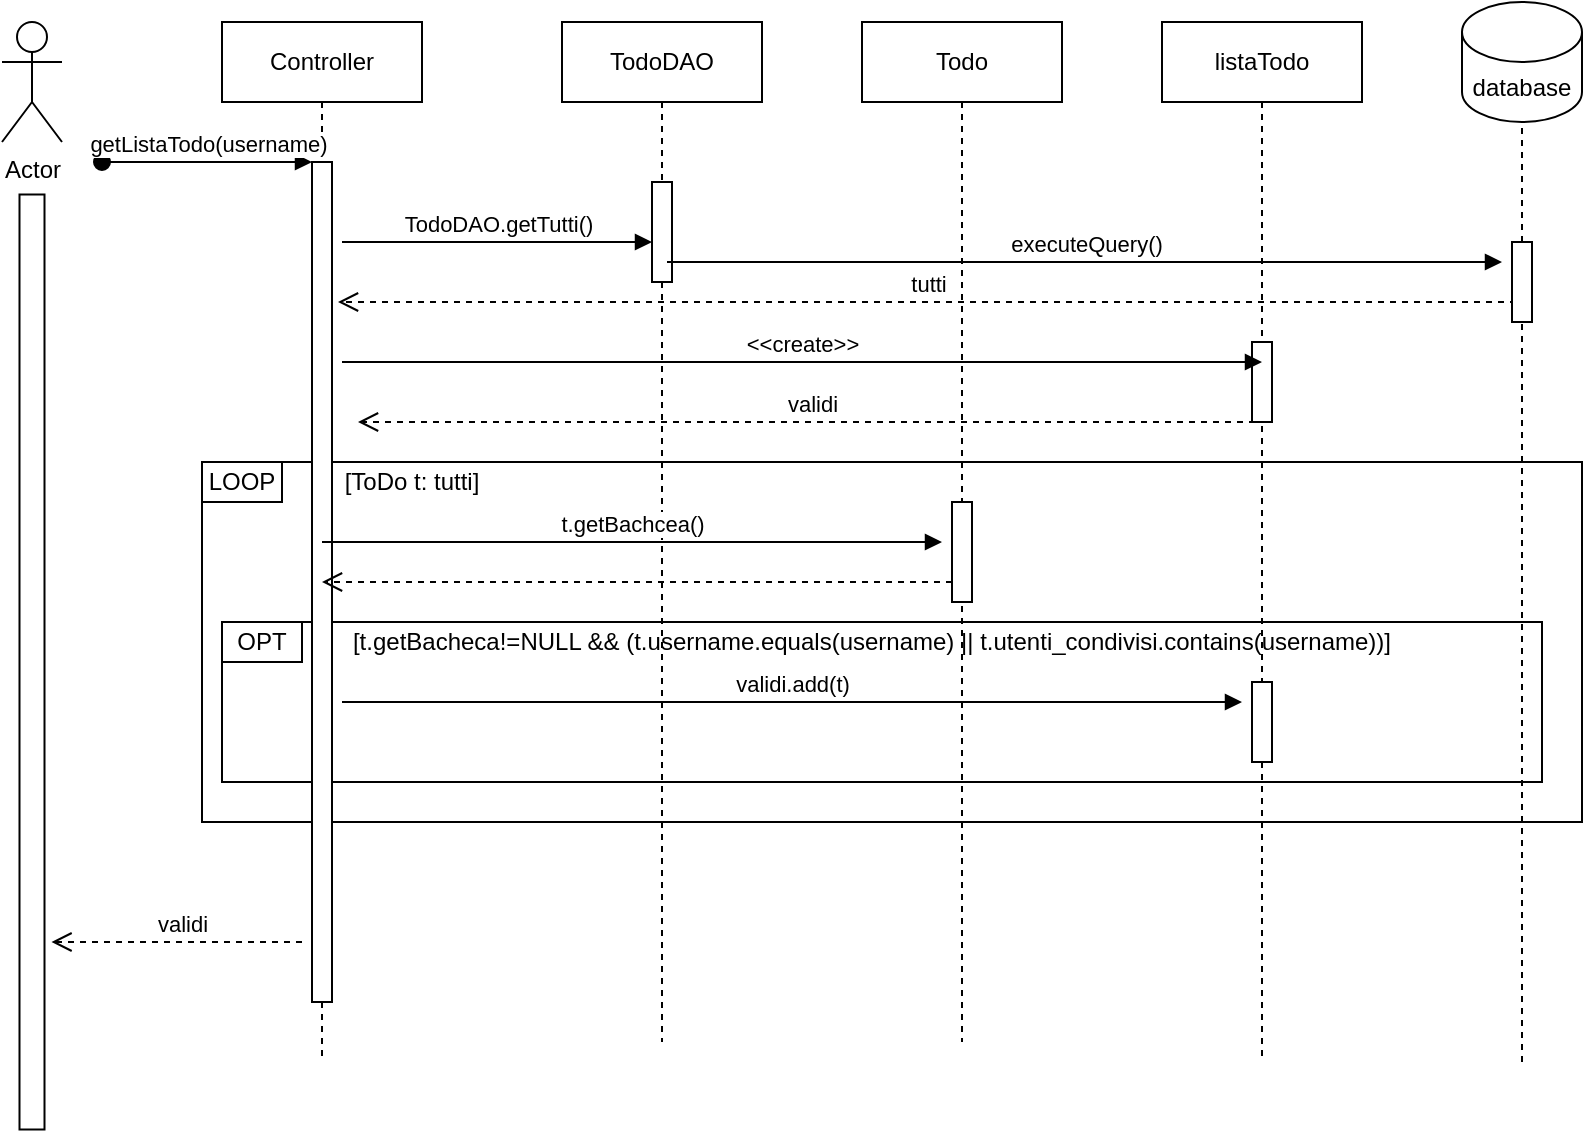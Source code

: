 <mxfile version="27.2.0">
  <diagram name="Page-1" id="2YBvvXClWsGukQMizWep">
    <mxGraphModel dx="872" dy="473" grid="1" gridSize="10" guides="1" tooltips="1" connect="1" arrows="1" fold="1" page="1" pageScale="1" pageWidth="850" pageHeight="1100" math="0" shadow="0">
      <root>
        <mxCell id="0" />
        <mxCell id="1" parent="0" />
        <mxCell id="xf7cm_Xxq8cVPN92eeLL-13" value="" style="rounded=0;whiteSpace=wrap;html=1;" parent="1" vertex="1">
          <mxGeometry x="130" y="260" width="690" height="180" as="geometry" />
        </mxCell>
        <mxCell id="xf7cm_Xxq8cVPN92eeLL-18" value="" style="rounded=0;whiteSpace=wrap;html=1;" parent="1" vertex="1">
          <mxGeometry x="140" y="340" width="660" height="80" as="geometry" />
        </mxCell>
        <mxCell id="aM9ryv3xv72pqoxQDRHE-1" value="Controller" style="shape=umlLifeline;perimeter=lifelinePerimeter;whiteSpace=wrap;html=1;container=0;dropTarget=0;collapsible=0;recursiveResize=0;outlineConnect=0;portConstraint=eastwest;newEdgeStyle={&quot;edgeStyle&quot;:&quot;elbowEdgeStyle&quot;,&quot;elbow&quot;:&quot;vertical&quot;,&quot;curved&quot;:0,&quot;rounded&quot;:0};" parent="1" vertex="1">
          <mxGeometry x="140" y="40" width="100" height="520" as="geometry" />
        </mxCell>
        <mxCell id="aM9ryv3xv72pqoxQDRHE-2" value="" style="html=1;points=[];perimeter=orthogonalPerimeter;outlineConnect=0;targetShapes=umlLifeline;portConstraint=eastwest;newEdgeStyle={&quot;edgeStyle&quot;:&quot;elbowEdgeStyle&quot;,&quot;elbow&quot;:&quot;vertical&quot;,&quot;curved&quot;:0,&quot;rounded&quot;:0};" parent="aM9ryv3xv72pqoxQDRHE-1" vertex="1">
          <mxGeometry x="45" y="70" width="10" height="420" as="geometry" />
        </mxCell>
        <mxCell id="aM9ryv3xv72pqoxQDRHE-3" value="getListaTodo(username)" style="html=1;verticalAlign=bottom;startArrow=oval;endArrow=block;startSize=8;edgeStyle=elbowEdgeStyle;elbow=vertical;curved=0;rounded=0;" parent="aM9ryv3xv72pqoxQDRHE-1" target="aM9ryv3xv72pqoxQDRHE-2" edge="1">
          <mxGeometry relative="1" as="geometry">
            <mxPoint x="-60" y="70" as="sourcePoint" />
          </mxGeometry>
        </mxCell>
        <mxCell id="aM9ryv3xv72pqoxQDRHE-5" value="TodoDAO" style="shape=umlLifeline;perimeter=lifelinePerimeter;whiteSpace=wrap;html=1;container=0;dropTarget=0;collapsible=0;recursiveResize=0;outlineConnect=0;portConstraint=eastwest;newEdgeStyle={&quot;edgeStyle&quot;:&quot;elbowEdgeStyle&quot;,&quot;elbow&quot;:&quot;vertical&quot;,&quot;curved&quot;:0,&quot;rounded&quot;:0};" parent="1" vertex="1">
          <mxGeometry x="310" y="40" width="100" height="510" as="geometry" />
        </mxCell>
        <mxCell id="aM9ryv3xv72pqoxQDRHE-6" value="" style="html=1;points=[];perimeter=orthogonalPerimeter;outlineConnect=0;targetShapes=umlLifeline;portConstraint=eastwest;newEdgeStyle={&quot;edgeStyle&quot;:&quot;elbowEdgeStyle&quot;,&quot;elbow&quot;:&quot;vertical&quot;,&quot;curved&quot;:0,&quot;rounded&quot;:0};" parent="aM9ryv3xv72pqoxQDRHE-5" vertex="1">
          <mxGeometry x="45" y="80" width="10" height="50" as="geometry" />
        </mxCell>
        <mxCell id="aM9ryv3xv72pqoxQDRHE-7" value="TodoDAO.getTutti()" style="html=1;verticalAlign=bottom;endArrow=block;edgeStyle=elbowEdgeStyle;elbow=horizontal;curved=0;rounded=0;" parent="1" edge="1">
          <mxGeometry relative="1" as="geometry">
            <mxPoint x="200" y="150" as="sourcePoint" />
            <Array as="points" />
            <mxPoint x="355" y="150" as="targetPoint" />
          </mxGeometry>
        </mxCell>
        <mxCell id="xf7cm_Xxq8cVPN92eeLL-1" value="Actor" style="shape=umlActor;verticalLabelPosition=bottom;verticalAlign=top;html=1;outlineConnect=0;" parent="1" vertex="1">
          <mxGeometry x="30" y="40" width="30" height="60" as="geometry" />
        </mxCell>
        <mxCell id="xf7cm_Xxq8cVPN92eeLL-2" value="listaTodo" style="shape=umlLifeline;perimeter=lifelinePerimeter;whiteSpace=wrap;html=1;container=0;dropTarget=0;collapsible=0;recursiveResize=0;outlineConnect=0;portConstraint=eastwest;newEdgeStyle={&quot;edgeStyle&quot;:&quot;elbowEdgeStyle&quot;,&quot;elbow&quot;:&quot;vertical&quot;,&quot;curved&quot;:0,&quot;rounded&quot;:0};" parent="1" vertex="1">
          <mxGeometry x="610" y="40" width="100" height="520" as="geometry" />
        </mxCell>
        <mxCell id="xf7cm_Xxq8cVPN92eeLL-9" value="" style="html=1;points=[];perimeter=orthogonalPerimeter;outlineConnect=0;targetShapes=umlLifeline;portConstraint=eastwest;newEdgeStyle={&quot;edgeStyle&quot;:&quot;elbowEdgeStyle&quot;,&quot;elbow&quot;:&quot;vertical&quot;,&quot;curved&quot;:0,&quot;rounded&quot;:0};" parent="xf7cm_Xxq8cVPN92eeLL-2" vertex="1">
          <mxGeometry x="45" y="160" width="10" height="40" as="geometry" />
        </mxCell>
        <mxCell id="xf7cm_Xxq8cVPN92eeLL-22" value="" style="html=1;points=[];perimeter=orthogonalPerimeter;outlineConnect=0;targetShapes=umlLifeline;portConstraint=eastwest;newEdgeStyle={&quot;edgeStyle&quot;:&quot;elbowEdgeStyle&quot;,&quot;elbow&quot;:&quot;vertical&quot;,&quot;curved&quot;:0,&quot;rounded&quot;:0};" parent="xf7cm_Xxq8cVPN92eeLL-2" vertex="1">
          <mxGeometry x="45" y="330" width="10" height="40" as="geometry" />
        </mxCell>
        <mxCell id="xf7cm_Xxq8cVPN92eeLL-4" value="Todo" style="shape=umlLifeline;perimeter=lifelinePerimeter;whiteSpace=wrap;html=1;container=0;dropTarget=0;collapsible=0;recursiveResize=0;outlineConnect=0;portConstraint=eastwest;newEdgeStyle={&quot;edgeStyle&quot;:&quot;elbowEdgeStyle&quot;,&quot;elbow&quot;:&quot;vertical&quot;,&quot;curved&quot;:0,&quot;rounded&quot;:0};" parent="1" vertex="1">
          <mxGeometry x="460" y="40" width="100" height="510" as="geometry" />
        </mxCell>
        <mxCell id="xf7cm_Xxq8cVPN92eeLL-5" value="" style="html=1;points=[];perimeter=orthogonalPerimeter;outlineConnect=0;targetShapes=umlLifeline;portConstraint=eastwest;newEdgeStyle={&quot;edgeStyle&quot;:&quot;elbowEdgeStyle&quot;,&quot;elbow&quot;:&quot;vertical&quot;,&quot;curved&quot;:0,&quot;rounded&quot;:0};" parent="xf7cm_Xxq8cVPN92eeLL-4" vertex="1">
          <mxGeometry x="45" y="240" width="10" height="50" as="geometry" />
        </mxCell>
        <mxCell id="xf7cm_Xxq8cVPN92eeLL-7" value="tutti" style="html=1;verticalAlign=bottom;endArrow=open;dashed=1;endSize=8;edgeStyle=elbowEdgeStyle;elbow=vertical;curved=0;rounded=0;" parent="1" edge="1">
          <mxGeometry relative="1" as="geometry">
            <mxPoint x="198" y="180" as="targetPoint" />
            <Array as="points">
              <mxPoint x="323" y="180" />
              <mxPoint x="193" y="170" />
            </Array>
            <mxPoint x="787" y="180" as="sourcePoint" />
          </mxGeometry>
        </mxCell>
        <mxCell id="xf7cm_Xxq8cVPN92eeLL-11" value="&amp;lt;&amp;lt;create&amp;gt;&amp;gt;" style="html=1;verticalAlign=bottom;endArrow=block;edgeStyle=elbowEdgeStyle;elbow=horizontal;curved=0;rounded=0;entryX=0.5;entryY=0.25;entryDx=0;entryDy=0;entryPerimeter=0;" parent="1" target="xf7cm_Xxq8cVPN92eeLL-9" edge="1">
          <mxGeometry relative="1" as="geometry">
            <mxPoint x="200" y="210" as="sourcePoint" />
            <Array as="points" />
            <mxPoint x="365" y="210" as="targetPoint" />
          </mxGeometry>
        </mxCell>
        <mxCell id="xf7cm_Xxq8cVPN92eeLL-12" value="validi" style="html=1;verticalAlign=bottom;endArrow=open;dashed=1;endSize=8;edgeStyle=elbowEdgeStyle;elbow=vertical;curved=0;rounded=0;" parent="1" edge="1">
          <mxGeometry x="-0.042" relative="1" as="geometry">
            <mxPoint x="54.75" y="500" as="targetPoint" />
            <Array as="points">
              <mxPoint x="179.75" y="500" />
              <mxPoint x="49.75" y="490" />
            </Array>
            <mxPoint x="180" y="500" as="sourcePoint" />
            <mxPoint as="offset" />
          </mxGeometry>
        </mxCell>
        <mxCell id="xf7cm_Xxq8cVPN92eeLL-14" value="LOOP" style="rounded=0;whiteSpace=wrap;html=1;" parent="1" vertex="1">
          <mxGeometry x="130" y="260" width="40" height="20" as="geometry" />
        </mxCell>
        <mxCell id="xf7cm_Xxq8cVPN92eeLL-15" value="[ToDo t: tutti]" style="text;html=1;align=center;verticalAlign=middle;whiteSpace=wrap;rounded=0;" parent="1" vertex="1">
          <mxGeometry x="200" y="260" width="70" height="20" as="geometry" />
        </mxCell>
        <mxCell id="xf7cm_Xxq8cVPN92eeLL-16" value="t.getBachcea()" style="html=1;verticalAlign=bottom;endArrow=block;edgeStyle=elbowEdgeStyle;elbow=horizontal;curved=0;rounded=0;" parent="1" edge="1">
          <mxGeometry relative="1" as="geometry">
            <mxPoint x="190" y="300" as="sourcePoint" />
            <Array as="points" />
            <mxPoint x="500" y="300" as="targetPoint" />
          </mxGeometry>
        </mxCell>
        <mxCell id="xf7cm_Xxq8cVPN92eeLL-17" value="" style="html=1;verticalAlign=bottom;endArrow=open;dashed=1;endSize=8;edgeStyle=elbowEdgeStyle;elbow=vertical;curved=0;rounded=0;" parent="1" source="xf7cm_Xxq8cVPN92eeLL-5" edge="1">
          <mxGeometry relative="1" as="geometry">
            <mxPoint x="190" y="320" as="targetPoint" />
            <Array as="points">
              <mxPoint x="315" y="320" />
              <mxPoint x="185" y="310" />
            </Array>
            <mxPoint x="644.5" y="320" as="sourcePoint" />
          </mxGeometry>
        </mxCell>
        <mxCell id="xf7cm_Xxq8cVPN92eeLL-19" value="OPT" style="rounded=0;whiteSpace=wrap;html=1;" parent="1" vertex="1">
          <mxGeometry x="140" y="340" width="40" height="20" as="geometry" />
        </mxCell>
        <mxCell id="xf7cm_Xxq8cVPN92eeLL-21" value="[t.getBacheca!=NULL &amp;amp;&amp;amp; (t.username.equals(username) || t.utenti_condivisi.contains(username))]" style="text;html=1;align=center;verticalAlign=middle;whiteSpace=wrap;rounded=0;" parent="1" vertex="1">
          <mxGeometry x="200" y="335" width="530" height="30" as="geometry" />
        </mxCell>
        <mxCell id="xf7cm_Xxq8cVPN92eeLL-23" value="validi.add(t)" style="html=1;verticalAlign=bottom;endArrow=block;edgeStyle=elbowEdgeStyle;elbow=horizontal;curved=0;rounded=0;entryX=0.5;entryY=0.25;entryDx=0;entryDy=0;entryPerimeter=0;" parent="1" edge="1">
          <mxGeometry relative="1" as="geometry">
            <mxPoint x="200" y="380" as="sourcePoint" />
            <Array as="points" />
            <mxPoint x="650" y="380" as="targetPoint" />
          </mxGeometry>
        </mxCell>
        <mxCell id="xf7cm_Xxq8cVPN92eeLL-24" value="" style="rounded=0;whiteSpace=wrap;html=1;rotation=-90;" parent="1" vertex="1">
          <mxGeometry x="-188.75" y="353.75" width="467.5" height="12.5" as="geometry" />
        </mxCell>
        <mxCell id="xf7cm_Xxq8cVPN92eeLL-25" value="validi" style="html=1;verticalAlign=bottom;endArrow=open;dashed=1;endSize=8;edgeStyle=elbowEdgeStyle;elbow=vertical;curved=0;rounded=0;" parent="1" edge="1">
          <mxGeometry relative="1" as="geometry">
            <mxPoint x="208" y="240" as="targetPoint" />
            <Array as="points">
              <mxPoint x="333" y="240" />
              <mxPoint x="203" y="230" />
            </Array>
            <mxPoint x="662.5" y="240" as="sourcePoint" />
          </mxGeometry>
        </mxCell>
        <mxCell id="yHBGqYFNtQma0vfaQx0I-5" value="database" style="shape=cylinder3;whiteSpace=wrap;html=1;boundedLbl=1;backgroundOutline=1;size=15;" vertex="1" parent="1">
          <mxGeometry x="760" y="30" width="60" height="60" as="geometry" />
        </mxCell>
        <mxCell id="yHBGqYFNtQma0vfaQx0I-6" value="" style="endArrow=none;dashed=1;html=1;rounded=0;entryX=0.5;entryY=1;entryDx=0;entryDy=0;entryPerimeter=0;" edge="1" parent="1" source="xf7cm_Xxq8cVPN92eeLL-3" target="yHBGqYFNtQma0vfaQx0I-5">
          <mxGeometry width="50" height="50" relative="1" as="geometry">
            <mxPoint x="790" y="560" as="sourcePoint" />
            <mxPoint x="450" y="190" as="targetPoint" />
          </mxGeometry>
        </mxCell>
        <mxCell id="yHBGqYFNtQma0vfaQx0I-7" value="" style="endArrow=none;dashed=1;html=1;rounded=0;entryX=0.5;entryY=1;entryDx=0;entryDy=0;entryPerimeter=0;" edge="1" parent="1" target="xf7cm_Xxq8cVPN92eeLL-3">
          <mxGeometry width="50" height="50" relative="1" as="geometry">
            <mxPoint x="790" y="560" as="sourcePoint" />
            <mxPoint x="790" y="90" as="targetPoint" />
          </mxGeometry>
        </mxCell>
        <mxCell id="xf7cm_Xxq8cVPN92eeLL-3" value="" style="html=1;points=[];perimeter=orthogonalPerimeter;outlineConnect=0;targetShapes=umlLifeline;portConstraint=eastwest;newEdgeStyle={&quot;edgeStyle&quot;:&quot;elbowEdgeStyle&quot;,&quot;elbow&quot;:&quot;vertical&quot;,&quot;curved&quot;:0,&quot;rounded&quot;:0};" parent="1" vertex="1">
          <mxGeometry x="785" y="150" width="10" height="40" as="geometry" />
        </mxCell>
        <mxCell id="yHBGqYFNtQma0vfaQx0I-8" value="executeQuery()" style="html=1;verticalAlign=bottom;endArrow=block;edgeStyle=elbowEdgeStyle;elbow=horizontal;curved=0;rounded=0;" edge="1" parent="1">
          <mxGeometry relative="1" as="geometry">
            <mxPoint x="362.5" y="160" as="sourcePoint" />
            <Array as="points" />
            <mxPoint x="780" y="160" as="targetPoint" />
          </mxGeometry>
        </mxCell>
      </root>
    </mxGraphModel>
  </diagram>
</mxfile>
